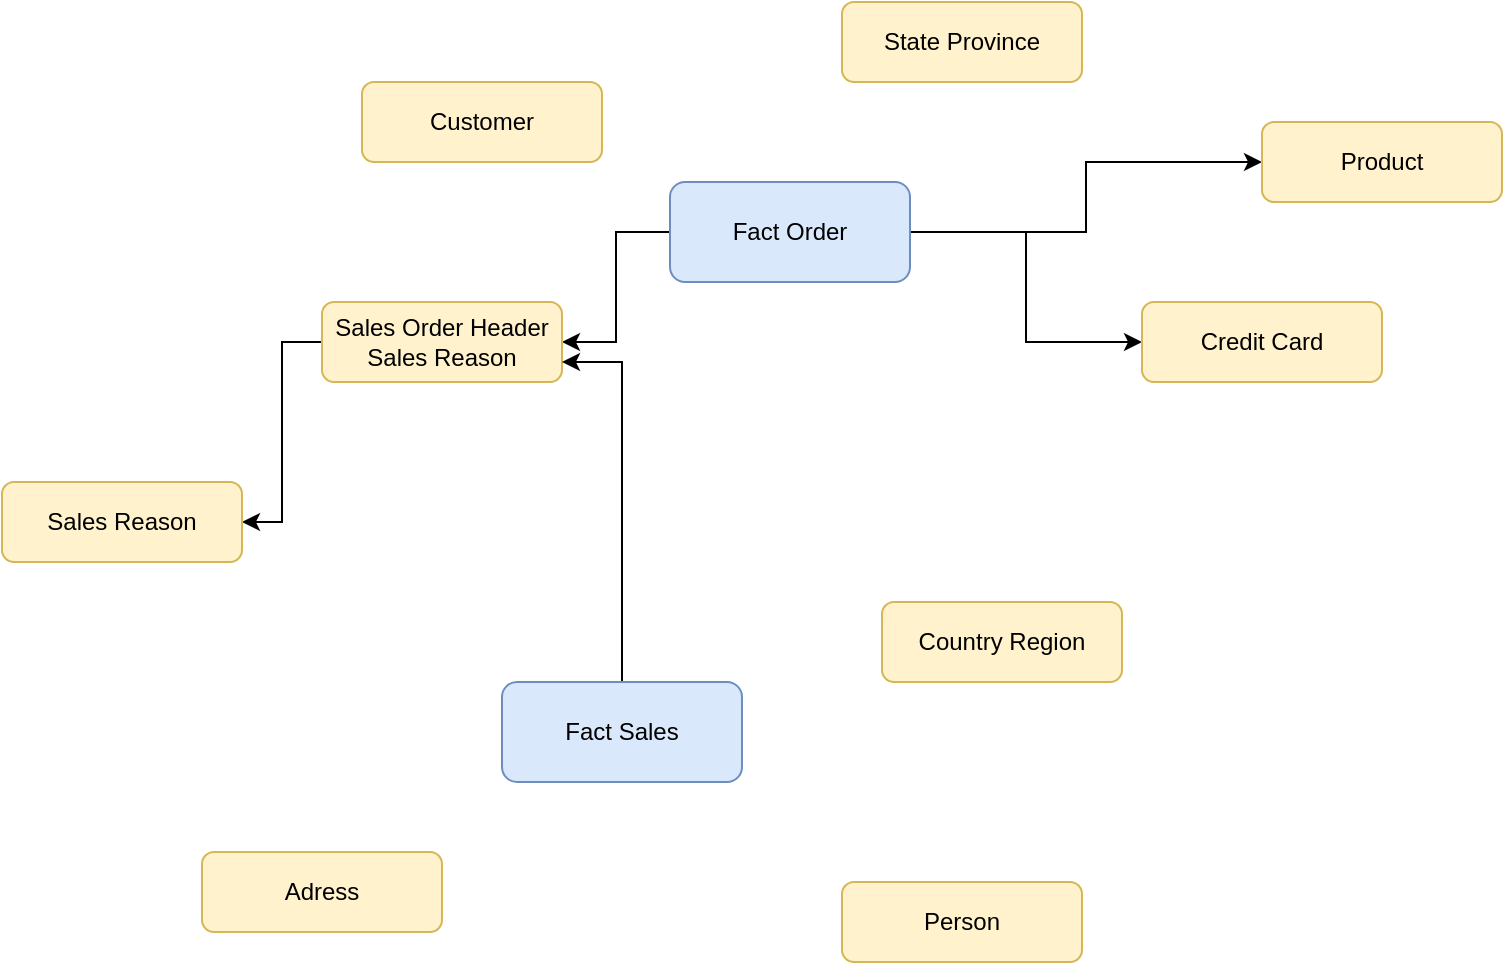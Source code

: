 <mxfile version="20.2.4" type="github">
  <diagram id="C5RBs43oDa-KdzZeNtuy" name="Page-1">
    <mxGraphModel dx="946" dy="525" grid="1" gridSize="10" guides="1" tooltips="1" connect="1" arrows="1" fold="1" page="1" pageScale="1" pageWidth="827" pageHeight="1169" math="0" shadow="0">
      <root>
        <mxCell id="WIyWlLk6GJQsqaUBKTNV-0" />
        <mxCell id="WIyWlLk6GJQsqaUBKTNV-1" parent="WIyWlLk6GJQsqaUBKTNV-0" />
        <mxCell id="_sI8reu0_ldh49B5_y5q-12" style="edgeStyle=orthogonalEdgeStyle;rounded=0;orthogonalLoop=1;jettySize=auto;html=1;" edge="1" parent="WIyWlLk6GJQsqaUBKTNV-1" source="_sI8reu0_ldh49B5_y5q-0" target="_sI8reu0_ldh49B5_y5q-4">
          <mxGeometry relative="1" as="geometry" />
        </mxCell>
        <mxCell id="_sI8reu0_ldh49B5_y5q-14" style="edgeStyle=orthogonalEdgeStyle;rounded=0;orthogonalLoop=1;jettySize=auto;html=1;entryX=1;entryY=0.5;entryDx=0;entryDy=0;" edge="1" parent="WIyWlLk6GJQsqaUBKTNV-1" source="_sI8reu0_ldh49B5_y5q-0" target="_sI8reu0_ldh49B5_y5q-3">
          <mxGeometry relative="1" as="geometry" />
        </mxCell>
        <mxCell id="_sI8reu0_ldh49B5_y5q-19" style="edgeStyle=orthogonalEdgeStyle;rounded=0;orthogonalLoop=1;jettySize=auto;html=1;entryX=0;entryY=0.5;entryDx=0;entryDy=0;" edge="1" parent="WIyWlLk6GJQsqaUBKTNV-1" source="_sI8reu0_ldh49B5_y5q-0" target="_sI8reu0_ldh49B5_y5q-18">
          <mxGeometry relative="1" as="geometry" />
        </mxCell>
        <mxCell id="_sI8reu0_ldh49B5_y5q-0" value="Fact Order" style="rounded=1;whiteSpace=wrap;html=1;fillColor=#dae8fc;strokeColor=#6c8ebf;" vertex="1" parent="WIyWlLk6GJQsqaUBKTNV-1">
          <mxGeometry x="354" y="100" width="120" height="50" as="geometry" />
        </mxCell>
        <mxCell id="_sI8reu0_ldh49B5_y5q-1" value="Customer" style="rounded=1;whiteSpace=wrap;html=1;fillColor=#fff2cc;strokeColor=#d6b656;" vertex="1" parent="WIyWlLk6GJQsqaUBKTNV-1">
          <mxGeometry x="200" y="50" width="120" height="40" as="geometry" />
        </mxCell>
        <mxCell id="_sI8reu0_ldh49B5_y5q-2" value="State Province" style="rounded=1;whiteSpace=wrap;html=1;fillColor=#fff2cc;strokeColor=#d6b656;" vertex="1" parent="WIyWlLk6GJQsqaUBKTNV-1">
          <mxGeometry x="440" y="10" width="120" height="40" as="geometry" />
        </mxCell>
        <mxCell id="_sI8reu0_ldh49B5_y5q-16" style="edgeStyle=orthogonalEdgeStyle;rounded=0;orthogonalLoop=1;jettySize=auto;html=1;entryX=1;entryY=0.5;entryDx=0;entryDy=0;" edge="1" parent="WIyWlLk6GJQsqaUBKTNV-1" source="_sI8reu0_ldh49B5_y5q-3" target="_sI8reu0_ldh49B5_y5q-15">
          <mxGeometry relative="1" as="geometry" />
        </mxCell>
        <mxCell id="_sI8reu0_ldh49B5_y5q-3" value="Sales Order Header Sales Reason" style="rounded=1;whiteSpace=wrap;html=1;fillColor=#fff2cc;strokeColor=#d6b656;" vertex="1" parent="WIyWlLk6GJQsqaUBKTNV-1">
          <mxGeometry x="180" y="160" width="120" height="40" as="geometry" />
        </mxCell>
        <mxCell id="_sI8reu0_ldh49B5_y5q-4" value="Product" style="rounded=1;whiteSpace=wrap;html=1;fillColor=#fff2cc;strokeColor=#d6b656;" vertex="1" parent="WIyWlLk6GJQsqaUBKTNV-1">
          <mxGeometry x="650" y="70" width="120" height="40" as="geometry" />
        </mxCell>
        <mxCell id="_sI8reu0_ldh49B5_y5q-5" value="Person" style="rounded=1;whiteSpace=wrap;html=1;fillColor=#fff2cc;strokeColor=#d6b656;" vertex="1" parent="WIyWlLk6GJQsqaUBKTNV-1">
          <mxGeometry x="440" y="450" width="120" height="40" as="geometry" />
        </mxCell>
        <mxCell id="_sI8reu0_ldh49B5_y5q-17" style="edgeStyle=orthogonalEdgeStyle;rounded=0;orthogonalLoop=1;jettySize=auto;html=1;entryX=1;entryY=0.75;entryDx=0;entryDy=0;" edge="1" parent="WIyWlLk6GJQsqaUBKTNV-1" source="_sI8reu0_ldh49B5_y5q-6" target="_sI8reu0_ldh49B5_y5q-3">
          <mxGeometry relative="1" as="geometry" />
        </mxCell>
        <mxCell id="_sI8reu0_ldh49B5_y5q-6" value="Fact Sales" style="rounded=1;whiteSpace=wrap;html=1;fillColor=#dae8fc;strokeColor=#6c8ebf;" vertex="1" parent="WIyWlLk6GJQsqaUBKTNV-1">
          <mxGeometry x="270" y="350" width="120" height="50" as="geometry" />
        </mxCell>
        <mxCell id="_sI8reu0_ldh49B5_y5q-7" value="Adress" style="rounded=1;whiteSpace=wrap;html=1;fillColor=#fff2cc;strokeColor=#d6b656;" vertex="1" parent="WIyWlLk6GJQsqaUBKTNV-1">
          <mxGeometry x="120" y="435" width="120" height="40" as="geometry" />
        </mxCell>
        <mxCell id="_sI8reu0_ldh49B5_y5q-8" value="Country Region" style="rounded=1;whiteSpace=wrap;html=1;fillColor=#fff2cc;strokeColor=#d6b656;" vertex="1" parent="WIyWlLk6GJQsqaUBKTNV-1">
          <mxGeometry x="460" y="310" width="120" height="40" as="geometry" />
        </mxCell>
        <mxCell id="_sI8reu0_ldh49B5_y5q-10" style="edgeStyle=orthogonalEdgeStyle;rounded=0;orthogonalLoop=1;jettySize=auto;html=1;exitX=0.5;exitY=1;exitDx=0;exitDy=0;" edge="1" parent="WIyWlLk6GJQsqaUBKTNV-1" source="_sI8reu0_ldh49B5_y5q-2" target="_sI8reu0_ldh49B5_y5q-2">
          <mxGeometry relative="1" as="geometry" />
        </mxCell>
        <mxCell id="_sI8reu0_ldh49B5_y5q-15" value="Sales Reason" style="rounded=1;whiteSpace=wrap;html=1;fillColor=#fff2cc;strokeColor=#d6b656;" vertex="1" parent="WIyWlLk6GJQsqaUBKTNV-1">
          <mxGeometry x="20" y="250" width="120" height="40" as="geometry" />
        </mxCell>
        <mxCell id="_sI8reu0_ldh49B5_y5q-18" value="Credit Card" style="rounded=1;whiteSpace=wrap;html=1;fillColor=#fff2cc;strokeColor=#d6b656;" vertex="1" parent="WIyWlLk6GJQsqaUBKTNV-1">
          <mxGeometry x="590" y="160" width="120" height="40" as="geometry" />
        </mxCell>
      </root>
    </mxGraphModel>
  </diagram>
</mxfile>
